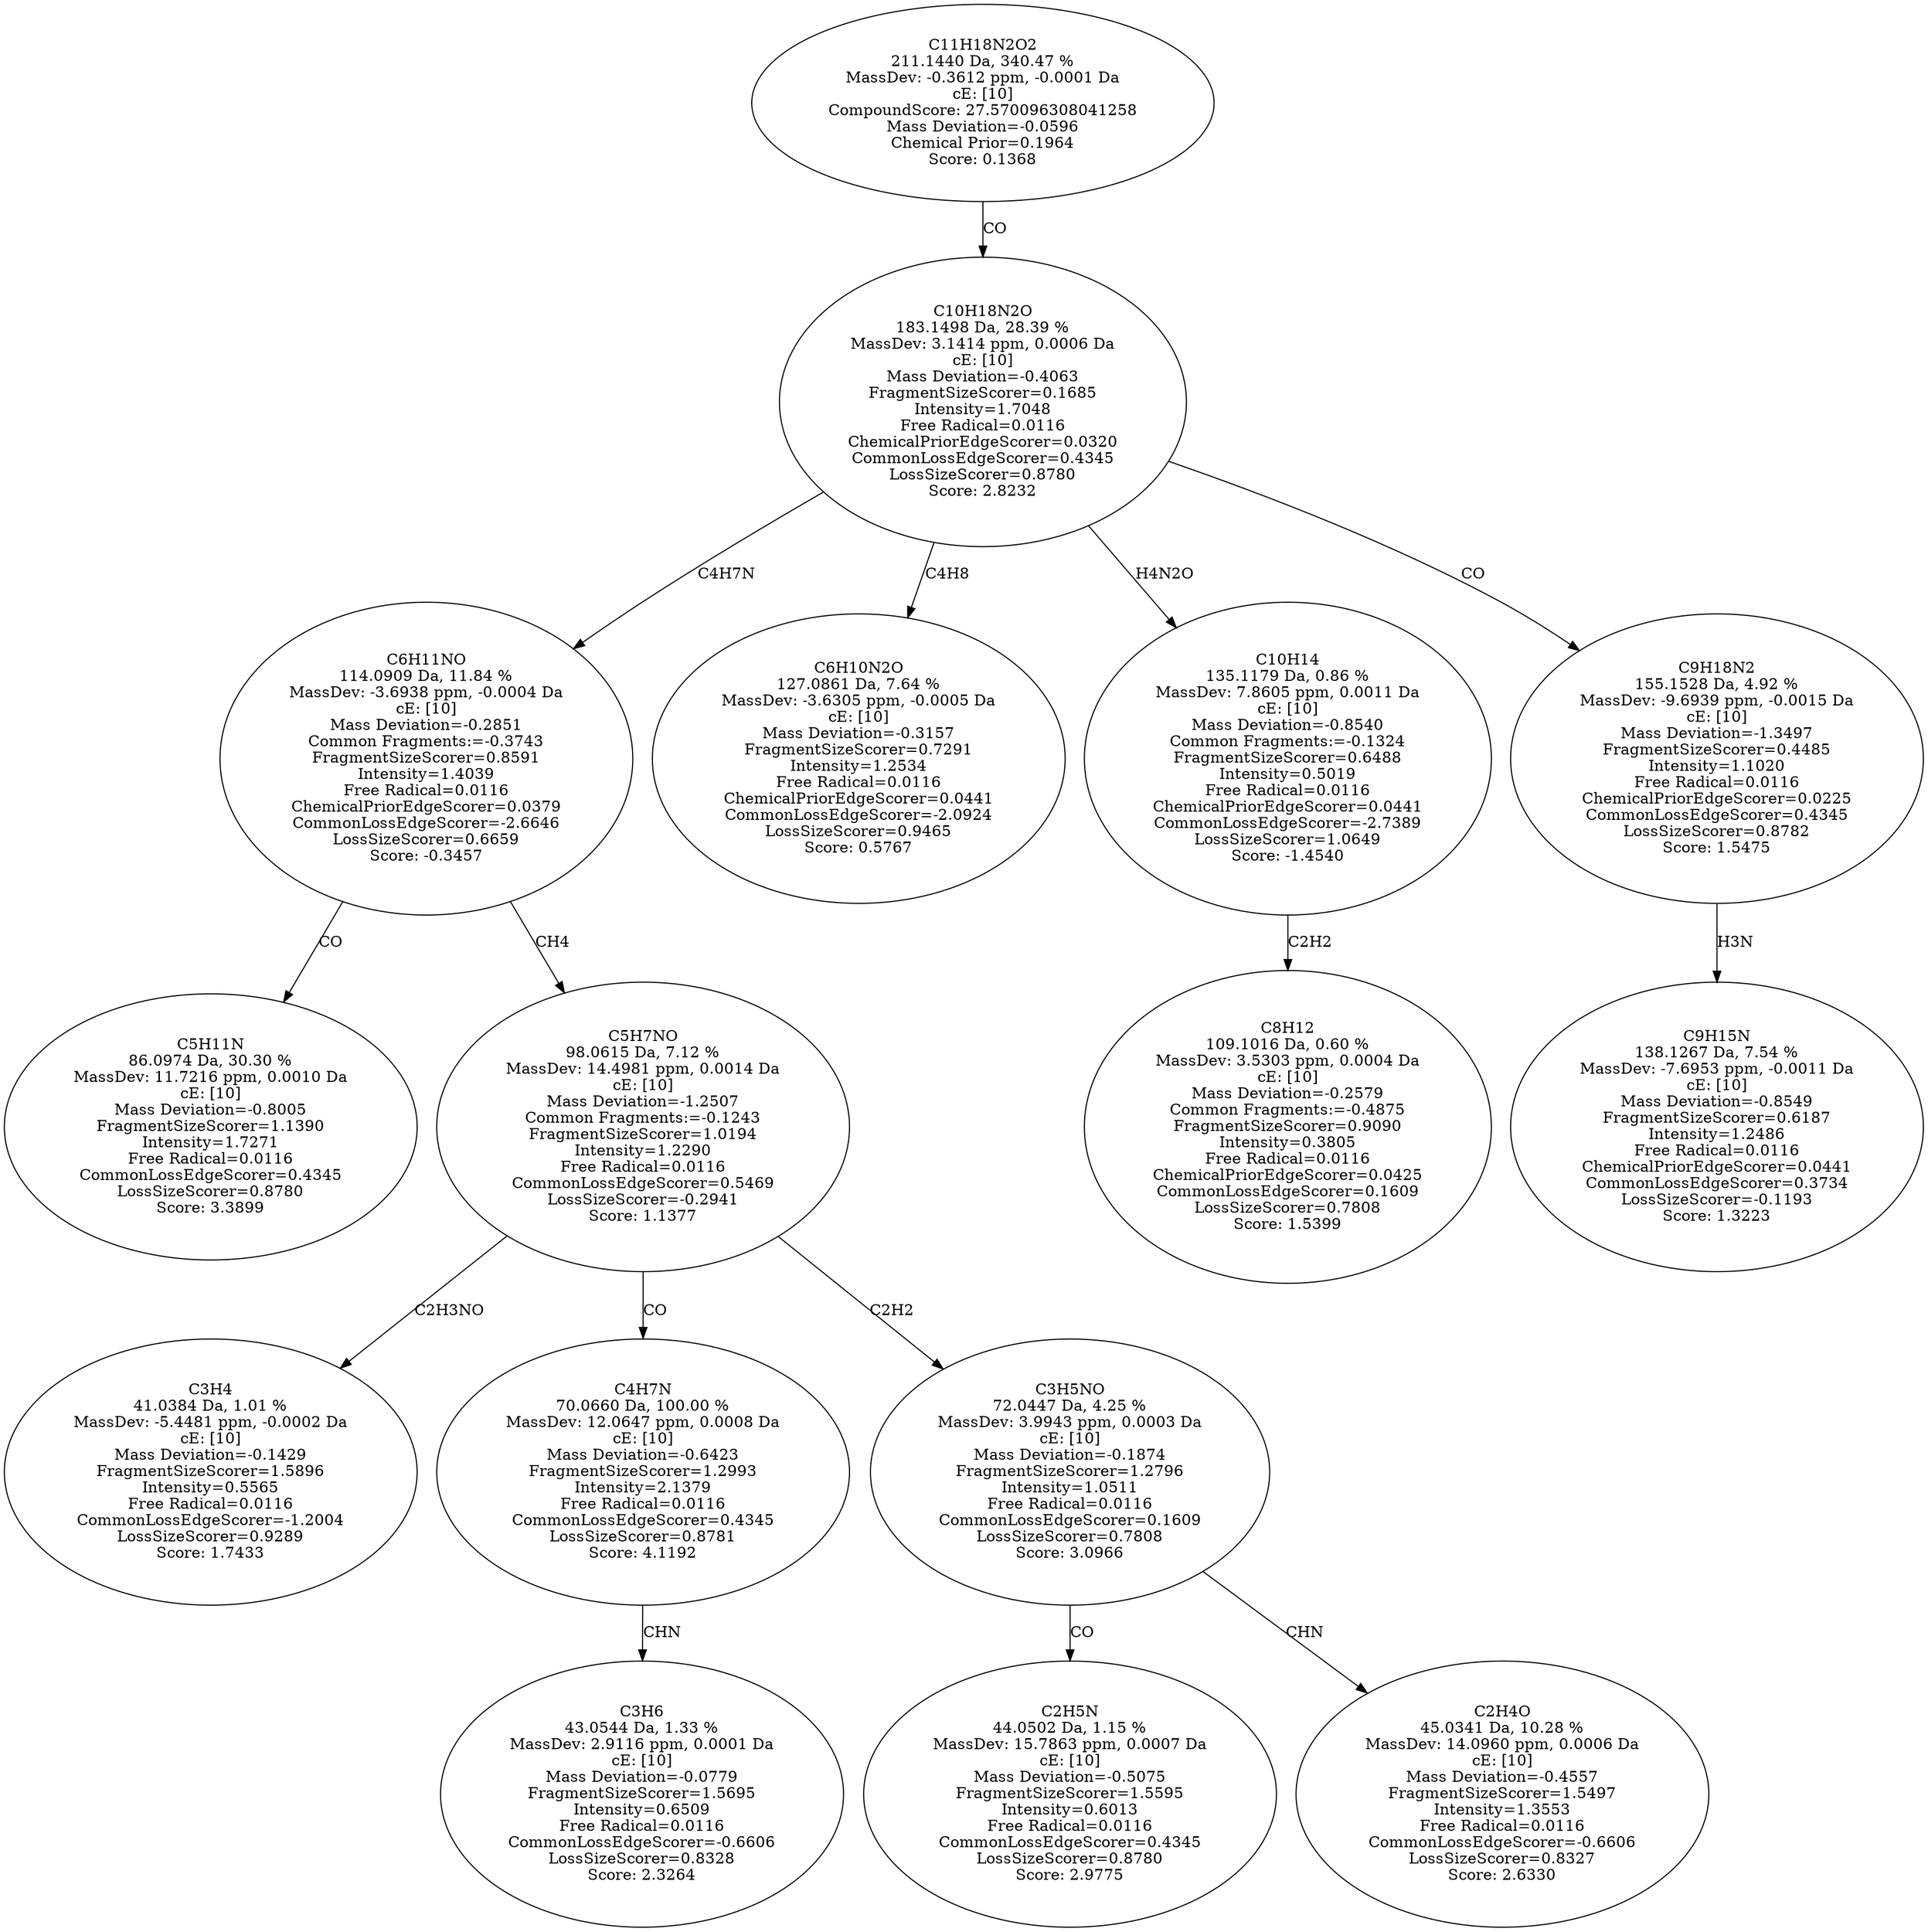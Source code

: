 strict digraph {
v1 [label="C5H11N\n86.0974 Da, 30.30 %\nMassDev: 11.7216 ppm, 0.0010 Da\ncE: [10]\nMass Deviation=-0.8005\nFragmentSizeScorer=1.1390\nIntensity=1.7271\nFree Radical=0.0116\nCommonLossEdgeScorer=0.4345\nLossSizeScorer=0.8780\nScore: 3.3899"];
v2 [label="C3H4\n41.0384 Da, 1.01 %\nMassDev: -5.4481 ppm, -0.0002 Da\ncE: [10]\nMass Deviation=-0.1429\nFragmentSizeScorer=1.5896\nIntensity=0.5565\nFree Radical=0.0116\nCommonLossEdgeScorer=-1.2004\nLossSizeScorer=0.9289\nScore: 1.7433"];
v3 [label="C3H6\n43.0544 Da, 1.33 %\nMassDev: 2.9116 ppm, 0.0001 Da\ncE: [10]\nMass Deviation=-0.0779\nFragmentSizeScorer=1.5695\nIntensity=0.6509\nFree Radical=0.0116\nCommonLossEdgeScorer=-0.6606\nLossSizeScorer=0.8328\nScore: 2.3264"];
v4 [label="C4H7N\n70.0660 Da, 100.00 %\nMassDev: 12.0647 ppm, 0.0008 Da\ncE: [10]\nMass Deviation=-0.6423\nFragmentSizeScorer=1.2993\nIntensity=2.1379\nFree Radical=0.0116\nCommonLossEdgeScorer=0.4345\nLossSizeScorer=0.8781\nScore: 4.1192"];
v5 [label="C2H5N\n44.0502 Da, 1.15 %\nMassDev: 15.7863 ppm, 0.0007 Da\ncE: [10]\nMass Deviation=-0.5075\nFragmentSizeScorer=1.5595\nIntensity=0.6013\nFree Radical=0.0116\nCommonLossEdgeScorer=0.4345\nLossSizeScorer=0.8780\nScore: 2.9775"];
v6 [label="C2H4O\n45.0341 Da, 10.28 %\nMassDev: 14.0960 ppm, 0.0006 Da\ncE: [10]\nMass Deviation=-0.4557\nFragmentSizeScorer=1.5497\nIntensity=1.3553\nFree Radical=0.0116\nCommonLossEdgeScorer=-0.6606\nLossSizeScorer=0.8327\nScore: 2.6330"];
v7 [label="C3H5NO\n72.0447 Da, 4.25 %\nMassDev: 3.9943 ppm, 0.0003 Da\ncE: [10]\nMass Deviation=-0.1874\nFragmentSizeScorer=1.2796\nIntensity=1.0511\nFree Radical=0.0116\nCommonLossEdgeScorer=0.1609\nLossSizeScorer=0.7808\nScore: 3.0966"];
v8 [label="C5H7NO\n98.0615 Da, 7.12 %\nMassDev: 14.4981 ppm, 0.0014 Da\ncE: [10]\nMass Deviation=-1.2507\nCommon Fragments:=-0.1243\nFragmentSizeScorer=1.0194\nIntensity=1.2290\nFree Radical=0.0116\nCommonLossEdgeScorer=0.5469\nLossSizeScorer=-0.2941\nScore: 1.1377"];
v9 [label="C6H11NO\n114.0909 Da, 11.84 %\nMassDev: -3.6938 ppm, -0.0004 Da\ncE: [10]\nMass Deviation=-0.2851\nCommon Fragments:=-0.3743\nFragmentSizeScorer=0.8591\nIntensity=1.4039\nFree Radical=0.0116\nChemicalPriorEdgeScorer=0.0379\nCommonLossEdgeScorer=-2.6646\nLossSizeScorer=0.6659\nScore: -0.3457"];
v10 [label="C6H10N2O\n127.0861 Da, 7.64 %\nMassDev: -3.6305 ppm, -0.0005 Da\ncE: [10]\nMass Deviation=-0.3157\nFragmentSizeScorer=0.7291\nIntensity=1.2534\nFree Radical=0.0116\nChemicalPriorEdgeScorer=0.0441\nCommonLossEdgeScorer=-2.0924\nLossSizeScorer=0.9465\nScore: 0.5767"];
v11 [label="C8H12\n109.1016 Da, 0.60 %\nMassDev: 3.5303 ppm, 0.0004 Da\ncE: [10]\nMass Deviation=-0.2579\nCommon Fragments:=-0.4875\nFragmentSizeScorer=0.9090\nIntensity=0.3805\nFree Radical=0.0116\nChemicalPriorEdgeScorer=0.0425\nCommonLossEdgeScorer=0.1609\nLossSizeScorer=0.7808\nScore: 1.5399"];
v12 [label="C10H14\n135.1179 Da, 0.86 %\nMassDev: 7.8605 ppm, 0.0011 Da\ncE: [10]\nMass Deviation=-0.8540\nCommon Fragments:=-0.1324\nFragmentSizeScorer=0.6488\nIntensity=0.5019\nFree Radical=0.0116\nChemicalPriorEdgeScorer=0.0441\nCommonLossEdgeScorer=-2.7389\nLossSizeScorer=1.0649\nScore: -1.4540"];
v13 [label="C9H15N\n138.1267 Da, 7.54 %\nMassDev: -7.6953 ppm, -0.0011 Da\ncE: [10]\nMass Deviation=-0.8549\nFragmentSizeScorer=0.6187\nIntensity=1.2486\nFree Radical=0.0116\nChemicalPriorEdgeScorer=0.0441\nCommonLossEdgeScorer=0.3734\nLossSizeScorer=-0.1193\nScore: 1.3223"];
v14 [label="C9H18N2\n155.1528 Da, 4.92 %\nMassDev: -9.6939 ppm, -0.0015 Da\ncE: [10]\nMass Deviation=-1.3497\nFragmentSizeScorer=0.4485\nIntensity=1.1020\nFree Radical=0.0116\nChemicalPriorEdgeScorer=0.0225\nCommonLossEdgeScorer=0.4345\nLossSizeScorer=0.8782\nScore: 1.5475"];
v15 [label="C10H18N2O\n183.1498 Da, 28.39 %\nMassDev: 3.1414 ppm, 0.0006 Da\ncE: [10]\nMass Deviation=-0.4063\nFragmentSizeScorer=0.1685\nIntensity=1.7048\nFree Radical=0.0116\nChemicalPriorEdgeScorer=0.0320\nCommonLossEdgeScorer=0.4345\nLossSizeScorer=0.8780\nScore: 2.8232"];
v16 [label="C11H18N2O2\n211.1440 Da, 340.47 %\nMassDev: -0.3612 ppm, -0.0001 Da\ncE: [10]\nCompoundScore: 27.570096308041258\nMass Deviation=-0.0596\nChemical Prior=0.1964\nScore: 0.1368"];
v9 -> v1 [label="CO"];
v8 -> v2 [label="C2H3NO"];
v4 -> v3 [label="CHN"];
v8 -> v4 [label="CO"];
v7 -> v5 [label="CO"];
v7 -> v6 [label="CHN"];
v8 -> v7 [label="C2H2"];
v9 -> v8 [label="CH4"];
v15 -> v9 [label="C4H7N"];
v15 -> v10 [label="C4H8"];
v12 -> v11 [label="C2H2"];
v15 -> v12 [label="H4N2O"];
v14 -> v13 [label="H3N"];
v15 -> v14 [label="CO"];
v16 -> v15 [label="CO"];
}